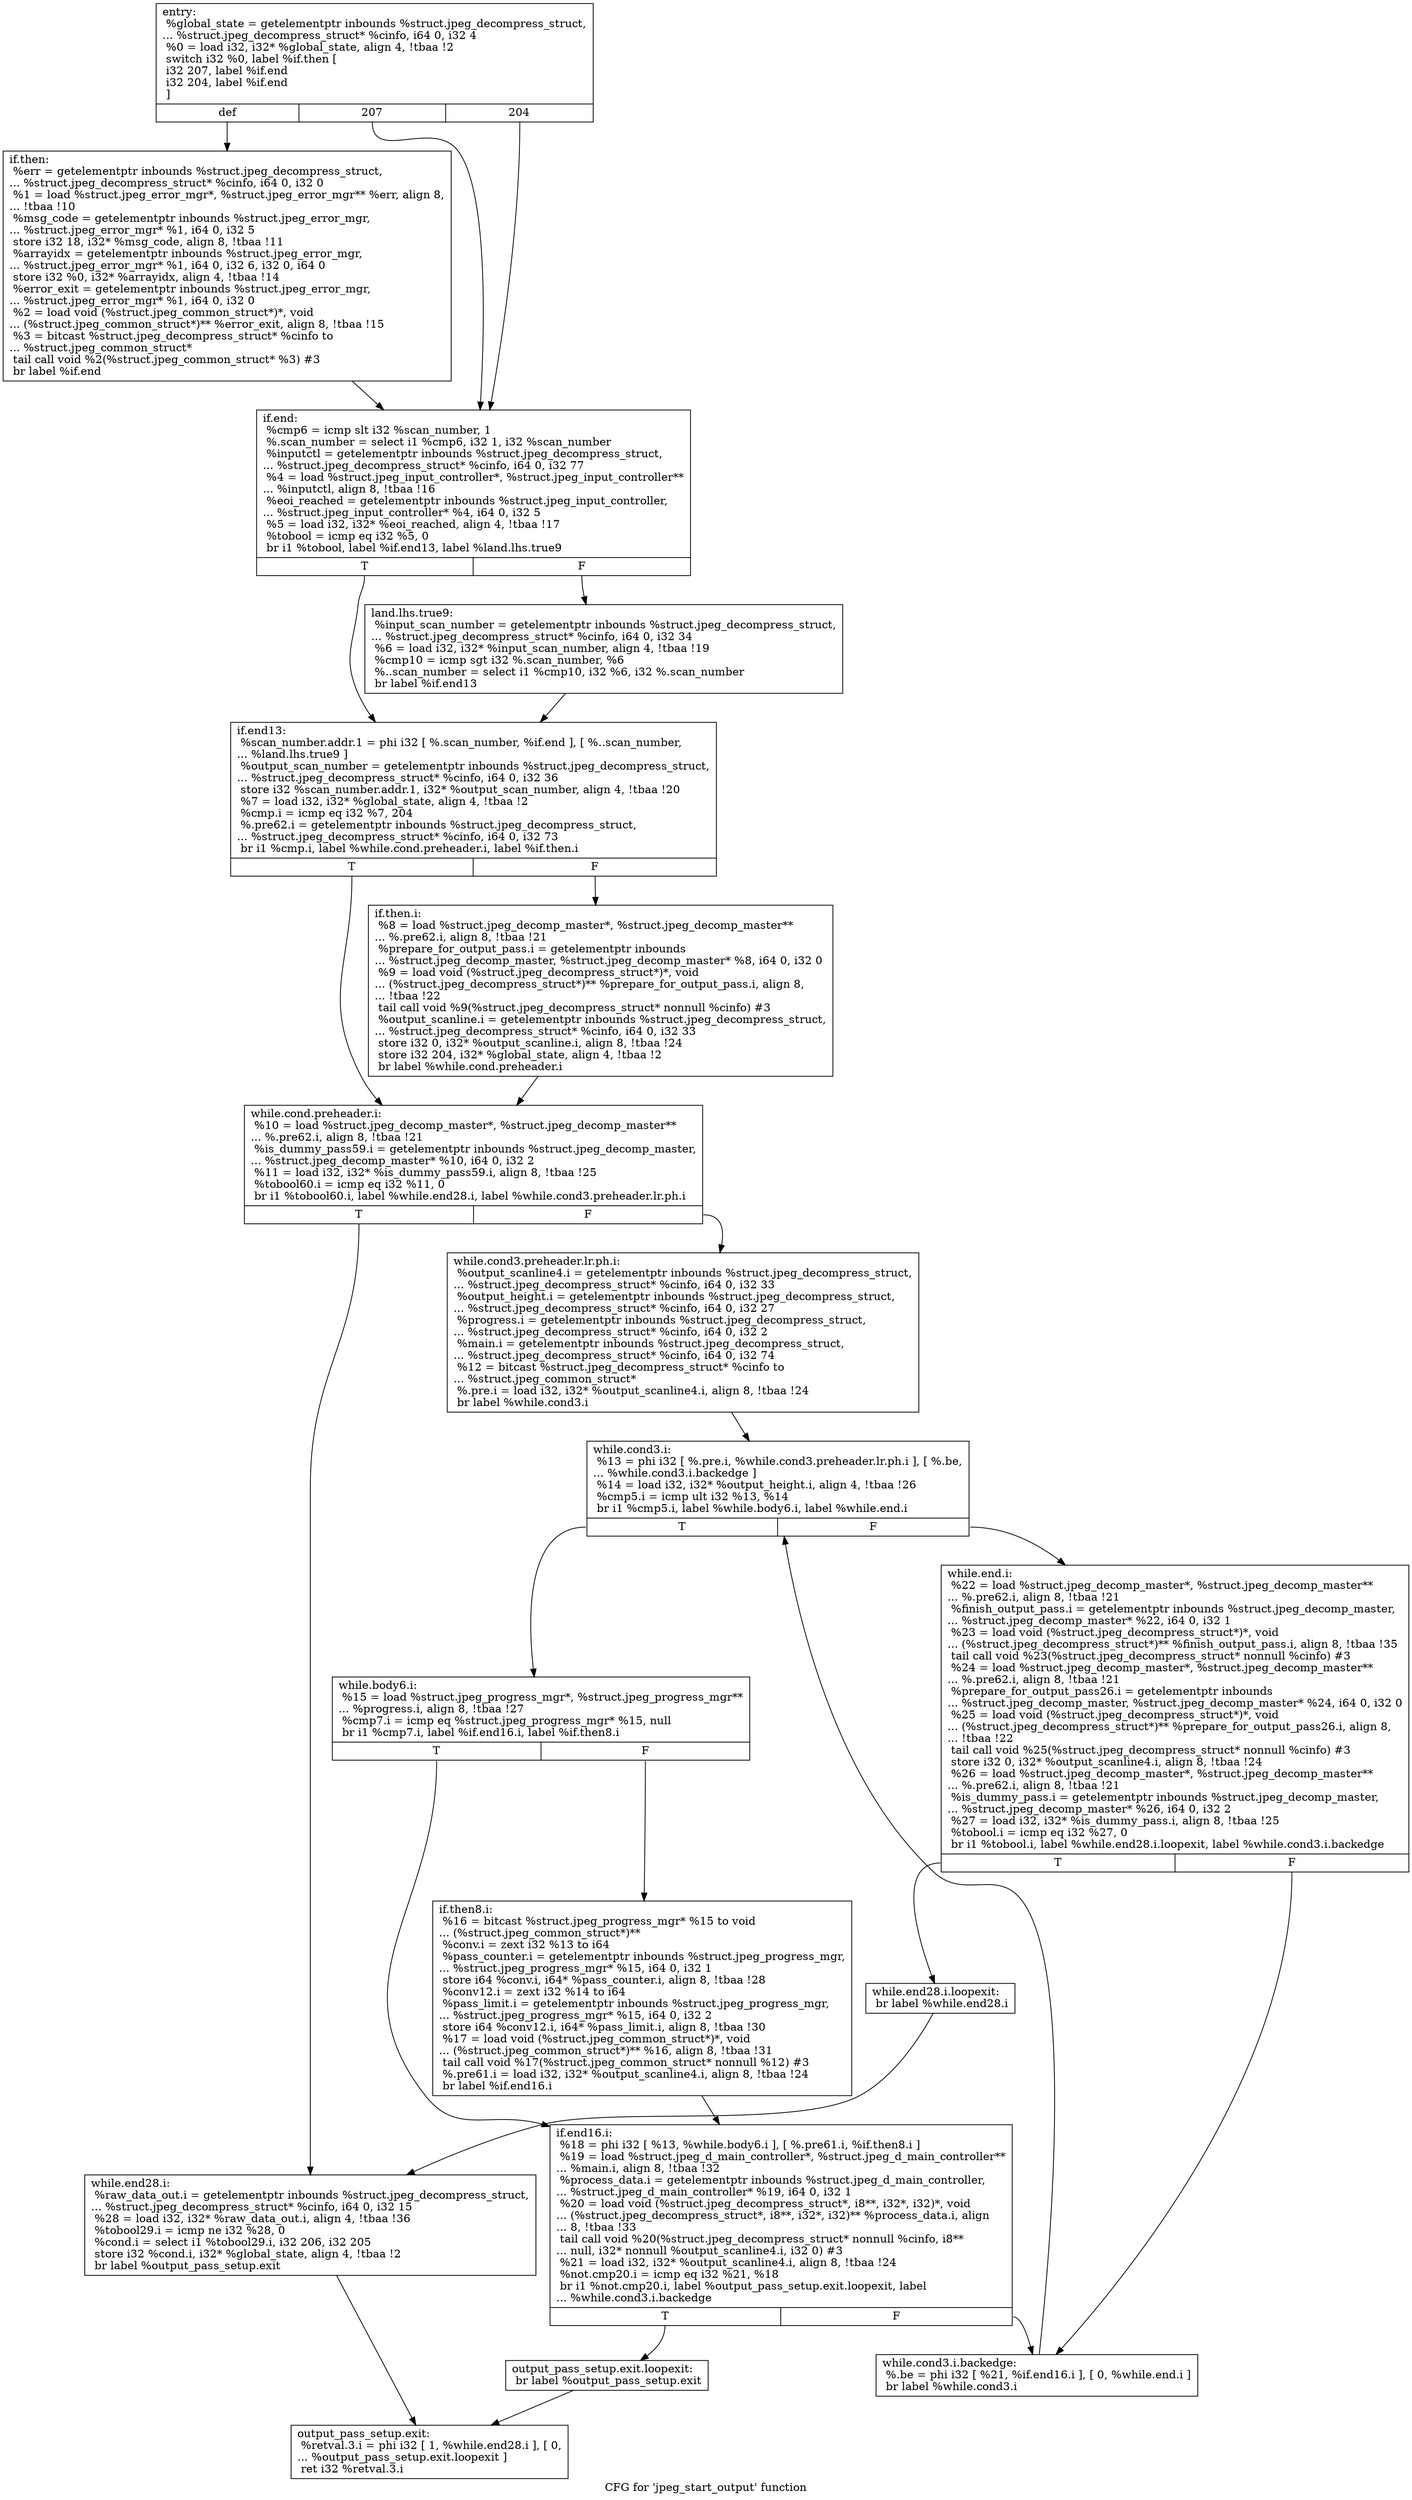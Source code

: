 digraph "CFG for 'jpeg_start_output' function" {
	label="CFG for 'jpeg_start_output' function";

	Node0x52ee7b0 [shape=record,label="{entry:\l  %global_state = getelementptr inbounds %struct.jpeg_decompress_struct,\l... %struct.jpeg_decompress_struct* %cinfo, i64 0, i32 4\l  %0 = load i32, i32* %global_state, align 4, !tbaa !2\l  switch i32 %0, label %if.then [\l    i32 207, label %if.end\l    i32 204, label %if.end\l  ]\l|{<s0>def|<s1>207|<s2>204}}"];
	Node0x52ee7b0:s0 -> Node0x52ee900;
	Node0x52ee7b0:s1 -> Node0x52ee9d0;
	Node0x52ee7b0:s2 -> Node0x52ee9d0;
	Node0x52ee900 [shape=record,label="{if.then:                                          \l  %err = getelementptr inbounds %struct.jpeg_decompress_struct,\l... %struct.jpeg_decompress_struct* %cinfo, i64 0, i32 0\l  %1 = load %struct.jpeg_error_mgr*, %struct.jpeg_error_mgr** %err, align 8,\l... !tbaa !10\l  %msg_code = getelementptr inbounds %struct.jpeg_error_mgr,\l... %struct.jpeg_error_mgr* %1, i64 0, i32 5\l  store i32 18, i32* %msg_code, align 8, !tbaa !11\l  %arrayidx = getelementptr inbounds %struct.jpeg_error_mgr,\l... %struct.jpeg_error_mgr* %1, i64 0, i32 6, i32 0, i64 0\l  store i32 %0, i32* %arrayidx, align 4, !tbaa !14\l  %error_exit = getelementptr inbounds %struct.jpeg_error_mgr,\l... %struct.jpeg_error_mgr* %1, i64 0, i32 0\l  %2 = load void (%struct.jpeg_common_struct*)*, void\l... (%struct.jpeg_common_struct*)** %error_exit, align 8, !tbaa !15\l  %3 = bitcast %struct.jpeg_decompress_struct* %cinfo to\l... %struct.jpeg_common_struct*\l  tail call void %2(%struct.jpeg_common_struct* %3) #3\l  br label %if.end\l}"];
	Node0x52ee900 -> Node0x52ee9d0;
	Node0x52ee9d0 [shape=record,label="{if.end:                                           \l  %cmp6 = icmp slt i32 %scan_number, 1\l  %.scan_number = select i1 %cmp6, i32 1, i32 %scan_number\l  %inputctl = getelementptr inbounds %struct.jpeg_decompress_struct,\l... %struct.jpeg_decompress_struct* %cinfo, i64 0, i32 77\l  %4 = load %struct.jpeg_input_controller*, %struct.jpeg_input_controller**\l... %inputctl, align 8, !tbaa !16\l  %eoi_reached = getelementptr inbounds %struct.jpeg_input_controller,\l... %struct.jpeg_input_controller* %4, i64 0, i32 5\l  %5 = load i32, i32* %eoi_reached, align 4, !tbaa !17\l  %tobool = icmp eq i32 %5, 0\l  br i1 %tobool, label %if.end13, label %land.lhs.true9\l|{<s0>T|<s1>F}}"];
	Node0x52ee9d0:s0 -> Node0x52e26e0;
	Node0x52ee9d0:s1 -> Node0x52e27c0;
	Node0x52e27c0 [shape=record,label="{land.lhs.true9:                                   \l  %input_scan_number = getelementptr inbounds %struct.jpeg_decompress_struct,\l... %struct.jpeg_decompress_struct* %cinfo, i64 0, i32 34\l  %6 = load i32, i32* %input_scan_number, align 4, !tbaa !19\l  %cmp10 = icmp sgt i32 %.scan_number, %6\l  %..scan_number = select i1 %cmp10, i32 %6, i32 %.scan_number\l  br label %if.end13\l}"];
	Node0x52e27c0 -> Node0x52e26e0;
	Node0x52e26e0 [shape=record,label="{if.end13:                                         \l  %scan_number.addr.1 = phi i32 [ %.scan_number, %if.end ], [ %..scan_number,\l... %land.lhs.true9 ]\l  %output_scan_number = getelementptr inbounds %struct.jpeg_decompress_struct,\l... %struct.jpeg_decompress_struct* %cinfo, i64 0, i32 36\l  store i32 %scan_number.addr.1, i32* %output_scan_number, align 4, !tbaa !20\l  %7 = load i32, i32* %global_state, align 4, !tbaa !2\l  %cmp.i = icmp eq i32 %7, 204\l  %.pre62.i = getelementptr inbounds %struct.jpeg_decompress_struct,\l... %struct.jpeg_decompress_struct* %cinfo, i64 0, i32 73\l  br i1 %cmp.i, label %while.cond.preheader.i, label %if.then.i\l|{<s0>T|<s1>F}}"];
	Node0x52e26e0:s0 -> Node0x52e35d0;
	Node0x52e26e0:s1 -> Node0x52ef4e0;
	Node0x52ef4e0 [shape=record,label="{if.then.i:                                        \l  %8 = load %struct.jpeg_decomp_master*, %struct.jpeg_decomp_master**\l... %.pre62.i, align 8, !tbaa !21\l  %prepare_for_output_pass.i = getelementptr inbounds\l... %struct.jpeg_decomp_master, %struct.jpeg_decomp_master* %8, i64 0, i32 0\l  %9 = load void (%struct.jpeg_decompress_struct*)*, void\l... (%struct.jpeg_decompress_struct*)** %prepare_for_output_pass.i, align 8,\l... !tbaa !22\l  tail call void %9(%struct.jpeg_decompress_struct* nonnull %cinfo) #3\l  %output_scanline.i = getelementptr inbounds %struct.jpeg_decompress_struct,\l... %struct.jpeg_decompress_struct* %cinfo, i64 0, i32 33\l  store i32 0, i32* %output_scanline.i, align 8, !tbaa !24\l  store i32 204, i32* %global_state, align 4, !tbaa !2\l  br label %while.cond.preheader.i\l}"];
	Node0x52ef4e0 -> Node0x52e35d0;
	Node0x52e35d0 [shape=record,label="{while.cond.preheader.i:                           \l  %10 = load %struct.jpeg_decomp_master*, %struct.jpeg_decomp_master**\l... %.pre62.i, align 8, !tbaa !21\l  %is_dummy_pass59.i = getelementptr inbounds %struct.jpeg_decomp_master,\l... %struct.jpeg_decomp_master* %10, i64 0, i32 2\l  %11 = load i32, i32* %is_dummy_pass59.i, align 8, !tbaa !25\l  %tobool60.i = icmp eq i32 %11, 0\l  br i1 %tobool60.i, label %while.end28.i, label %while.cond3.preheader.lr.ph.i\l|{<s0>T|<s1>F}}"];
	Node0x52e35d0:s0 -> Node0x52e40e0;
	Node0x52e35d0:s1 -> Node0x52e41f0;
	Node0x52e41f0 [shape=record,label="{while.cond3.preheader.lr.ph.i:                    \l  %output_scanline4.i = getelementptr inbounds %struct.jpeg_decompress_struct,\l... %struct.jpeg_decompress_struct* %cinfo, i64 0, i32 33\l  %output_height.i = getelementptr inbounds %struct.jpeg_decompress_struct,\l... %struct.jpeg_decompress_struct* %cinfo, i64 0, i32 27\l  %progress.i = getelementptr inbounds %struct.jpeg_decompress_struct,\l... %struct.jpeg_decompress_struct* %cinfo, i64 0, i32 2\l  %main.i = getelementptr inbounds %struct.jpeg_decompress_struct,\l... %struct.jpeg_decompress_struct* %cinfo, i64 0, i32 74\l  %12 = bitcast %struct.jpeg_decompress_struct* %cinfo to\l... %struct.jpeg_common_struct*\l  %.pre.i = load i32, i32* %output_scanline4.i, align 8, !tbaa !24\l  br label %while.cond3.i\l}"];
	Node0x52e41f0 -> Node0x52e46e0;
	Node0x52e46e0 [shape=record,label="{while.cond3.i:                                    \l  %13 = phi i32 [ %.pre.i, %while.cond3.preheader.lr.ph.i ], [ %.be,\l... %while.cond3.i.backedge ]\l  %14 = load i32, i32* %output_height.i, align 4, !tbaa !26\l  %cmp5.i = icmp ult i32 %13, %14\l  br i1 %cmp5.i, label %while.body6.i, label %while.end.i\l|{<s0>T|<s1>F}}"];
	Node0x52e46e0:s0 -> Node0x52e4ad0;
	Node0x52e46e0:s1 -> Node0x52e4b80;
	Node0x52e4ad0 [shape=record,label="{while.body6.i:                                    \l  %15 = load %struct.jpeg_progress_mgr*, %struct.jpeg_progress_mgr**\l... %progress.i, align 8, !tbaa !27\l  %cmp7.i = icmp eq %struct.jpeg_progress_mgr* %15, null\l  br i1 %cmp7.i, label %if.end16.i, label %if.then8.i\l|{<s0>T|<s1>F}}"];
	Node0x52e4ad0:s0 -> Node0x52e4d90;
	Node0x52e4ad0:s1 -> Node0x52e4e70;
	Node0x52e4e70 [shape=record,label="{if.then8.i:                                       \l  %16 = bitcast %struct.jpeg_progress_mgr* %15 to void\l... (%struct.jpeg_common_struct*)**\l  %conv.i = zext i32 %13 to i64\l  %pass_counter.i = getelementptr inbounds %struct.jpeg_progress_mgr,\l... %struct.jpeg_progress_mgr* %15, i64 0, i32 1\l  store i64 %conv.i, i64* %pass_counter.i, align 8, !tbaa !28\l  %conv12.i = zext i32 %14 to i64\l  %pass_limit.i = getelementptr inbounds %struct.jpeg_progress_mgr,\l... %struct.jpeg_progress_mgr* %15, i64 0, i32 2\l  store i64 %conv12.i, i64* %pass_limit.i, align 8, !tbaa !30\l  %17 = load void (%struct.jpeg_common_struct*)*, void\l... (%struct.jpeg_common_struct*)** %16, align 8, !tbaa !31\l  tail call void %17(%struct.jpeg_common_struct* nonnull %12) #3\l  %.pre61.i = load i32, i32* %output_scanline4.i, align 8, !tbaa !24\l  br label %if.end16.i\l}"];
	Node0x52e4e70 -> Node0x52e4d90;
	Node0x52e4d90 [shape=record,label="{if.end16.i:                                       \l  %18 = phi i32 [ %13, %while.body6.i ], [ %.pre61.i, %if.then8.i ]\l  %19 = load %struct.jpeg_d_main_controller*, %struct.jpeg_d_main_controller**\l... %main.i, align 8, !tbaa !32\l  %process_data.i = getelementptr inbounds %struct.jpeg_d_main_controller,\l... %struct.jpeg_d_main_controller* %19, i64 0, i32 1\l  %20 = load void (%struct.jpeg_decompress_struct*, i8**, i32*, i32)*, void\l... (%struct.jpeg_decompress_struct*, i8**, i32*, i32)** %process_data.i, align\l... 8, !tbaa !33\l  tail call void %20(%struct.jpeg_decompress_struct* nonnull %cinfo, i8**\l... null, i32* nonnull %output_scanline4.i, i32 0) #3\l  %21 = load i32, i32* %output_scanline4.i, align 8, !tbaa !24\l  %not.cmp20.i = icmp eq i32 %21, %18\l  br i1 %not.cmp20.i, label %output_pass_setup.exit.loopexit, label\l... %while.cond3.i.backedge\l|{<s0>T|<s1>F}}"];
	Node0x52e4d90:s0 -> Node0x52f7760;
	Node0x52e4d90:s1 -> Node0x52e4850;
	Node0x52e4850 [shape=record,label="{while.cond3.i.backedge:                           \l  %.be = phi i32 [ %21, %if.end16.i ], [ 0, %while.end.i ]\l  br label %while.cond3.i\l}"];
	Node0x52e4850 -> Node0x52e46e0;
	Node0x52e4b80 [shape=record,label="{while.end.i:                                      \l  %22 = load %struct.jpeg_decomp_master*, %struct.jpeg_decomp_master**\l... %.pre62.i, align 8, !tbaa !21\l  %finish_output_pass.i = getelementptr inbounds %struct.jpeg_decomp_master,\l... %struct.jpeg_decomp_master* %22, i64 0, i32 1\l  %23 = load void (%struct.jpeg_decompress_struct*)*, void\l... (%struct.jpeg_decompress_struct*)** %finish_output_pass.i, align 8, !tbaa !35\l  tail call void %23(%struct.jpeg_decompress_struct* nonnull %cinfo) #3\l  %24 = load %struct.jpeg_decomp_master*, %struct.jpeg_decomp_master**\l... %.pre62.i, align 8, !tbaa !21\l  %prepare_for_output_pass26.i = getelementptr inbounds\l... %struct.jpeg_decomp_master, %struct.jpeg_decomp_master* %24, i64 0, i32 0\l  %25 = load void (%struct.jpeg_decompress_struct*)*, void\l... (%struct.jpeg_decompress_struct*)** %prepare_for_output_pass26.i, align 8,\l... !tbaa !22\l  tail call void %25(%struct.jpeg_decompress_struct* nonnull %cinfo) #3\l  store i32 0, i32* %output_scanline4.i, align 8, !tbaa !24\l  %26 = load %struct.jpeg_decomp_master*, %struct.jpeg_decomp_master**\l... %.pre62.i, align 8, !tbaa !21\l  %is_dummy_pass.i = getelementptr inbounds %struct.jpeg_decomp_master,\l... %struct.jpeg_decomp_master* %26, i64 0, i32 2\l  %27 = load i32, i32* %is_dummy_pass.i, align 8, !tbaa !25\l  %tobool.i = icmp eq i32 %27, 0\l  br i1 %tobool.i, label %while.end28.i.loopexit, label %while.cond3.i.backedge\l|{<s0>T|<s1>F}}"];
	Node0x52e4b80:s0 -> Node0x52f86b0;
	Node0x52e4b80:s1 -> Node0x52e4850;
	Node0x52f86b0 [shape=record,label="{while.end28.i.loopexit:                           \l  br label %while.end28.i\l}"];
	Node0x52f86b0 -> Node0x52e40e0;
	Node0x52e40e0 [shape=record,label="{while.end28.i:                                    \l  %raw_data_out.i = getelementptr inbounds %struct.jpeg_decompress_struct,\l... %struct.jpeg_decompress_struct* %cinfo, i64 0, i32 15\l  %28 = load i32, i32* %raw_data_out.i, align 4, !tbaa !36\l  %tobool29.i = icmp ne i32 %28, 0\l  %cond.i = select i1 %tobool29.i, i32 206, i32 205\l  store i32 %cond.i, i32* %global_state, align 4, !tbaa !2\l  br label %output_pass_setup.exit\l}"];
	Node0x52e40e0 -> Node0x52f8a80;
	Node0x52f7760 [shape=record,label="{output_pass_setup.exit.loopexit:                  \l  br label %output_pass_setup.exit\l}"];
	Node0x52f7760 -> Node0x52f8a80;
	Node0x52f8a80 [shape=record,label="{output_pass_setup.exit:                           \l  %retval.3.i = phi i32 [ 1, %while.end28.i ], [ 0,\l... %output_pass_setup.exit.loopexit ]\l  ret i32 %retval.3.i\l}"];
}
